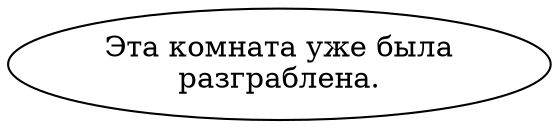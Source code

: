 digraph storerom {
  "start" [style=filled       fillcolor="#FFFFFF"       color="#000000"]
  "start" [label="Эта комната уже была\nразграблена."]
}